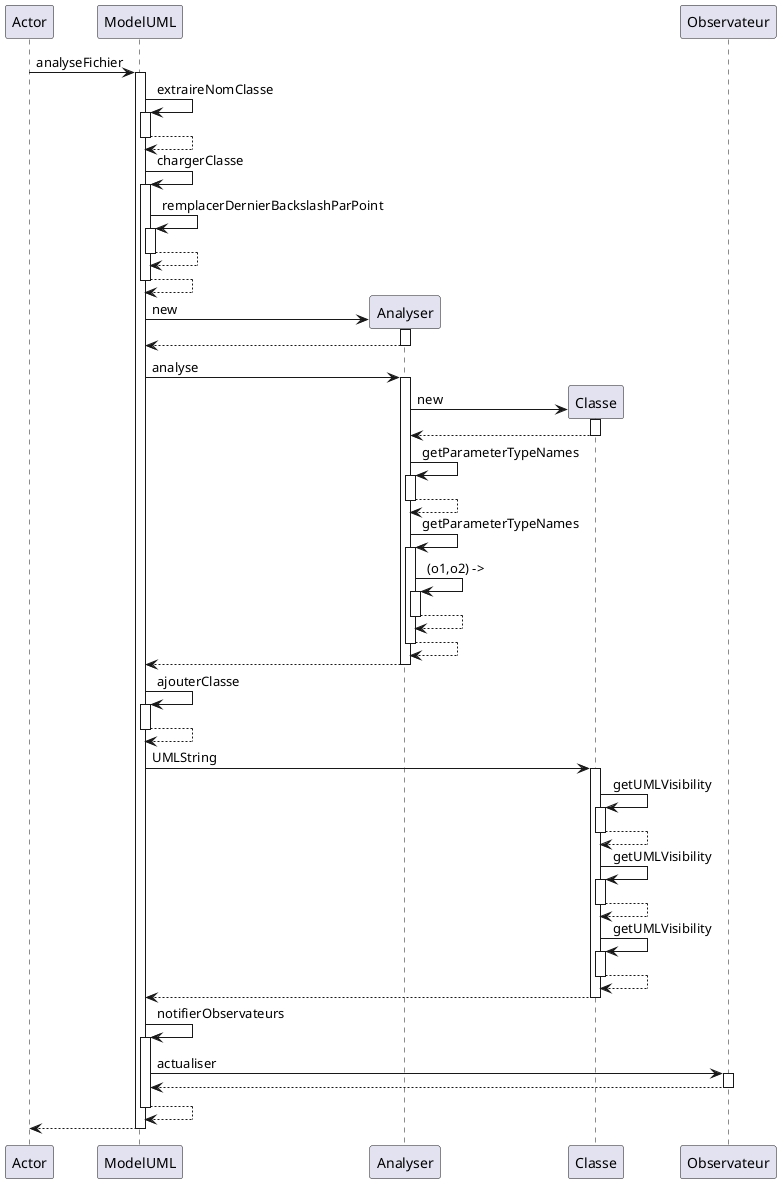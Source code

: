 @startuml
participant Actor
Actor -> ModelUML : analyseFichier
activate ModelUML
ModelUML -> ModelUML : extraireNomClasse
activate ModelUML
ModelUML --> ModelUML
deactivate ModelUML
ModelUML -> ModelUML : chargerClasse
activate ModelUML
ModelUML -> ModelUML : remplacerDernierBackslashParPoint
activate ModelUML
ModelUML --> ModelUML
deactivate ModelUML
ModelUML --> ModelUML
deactivate ModelUML
create Analyser
ModelUML -> Analyser : new
activate Analyser
Analyser --> ModelUML
deactivate Analyser
ModelUML -> Analyser : analyse
activate Analyser
create Classe
Analyser -> Classe : new
activate Classe
Classe --> Analyser
deactivate Classe
Analyser -> Analyser : getParameterTypeNames
activate Analyser
Analyser --> Analyser
deactivate Analyser
Analyser -> Analyser : getParameterTypeNames
activate Analyser
Analyser -> Analyser : (o1,o2) ->
activate Analyser
Analyser --> Analyser
deactivate Analyser
Analyser --> Analyser
deactivate Analyser
Analyser --> ModelUML
deactivate Analyser
ModelUML -> ModelUML : ajouterClasse
activate ModelUML
ModelUML --> ModelUML
deactivate ModelUML
ModelUML -> Classe : UMLString
activate Classe
Classe -> Classe : getUMLVisibility
activate Classe
Classe --> Classe
deactivate Classe
Classe -> Classe : getUMLVisibility
activate Classe
Classe --> Classe
deactivate Classe
Classe -> Classe : getUMLVisibility
activate Classe
Classe --> Classe
deactivate Classe
Classe --> ModelUML
deactivate Classe
ModelUML -> ModelUML : notifierObservateurs
activate ModelUML
ModelUML -> Observateur : actualiser
activate Observateur
Observateur --> ModelUML
deactivate Observateur
ModelUML --> ModelUML
deactivate ModelUML
return
@enduml